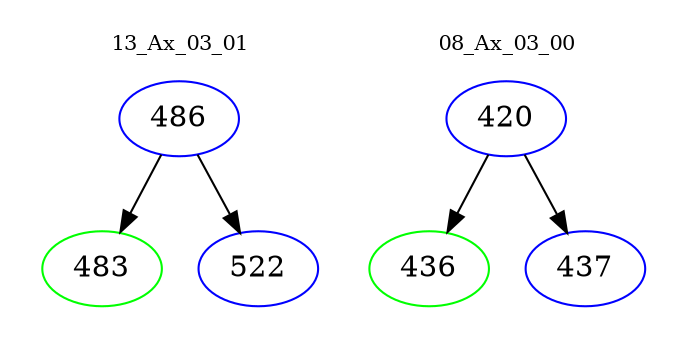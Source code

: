 digraph{
subgraph cluster_0 {
color = white
label = "13_Ax_03_01";
fontsize=10;
T0_486 [label="486", color="blue"]
T0_486 -> T0_483 [color="black"]
T0_483 [label="483", color="green"]
T0_486 -> T0_522 [color="black"]
T0_522 [label="522", color="blue"]
}
subgraph cluster_1 {
color = white
label = "08_Ax_03_00";
fontsize=10;
T1_420 [label="420", color="blue"]
T1_420 -> T1_436 [color="black"]
T1_436 [label="436", color="green"]
T1_420 -> T1_437 [color="black"]
T1_437 [label="437", color="blue"]
}
}
